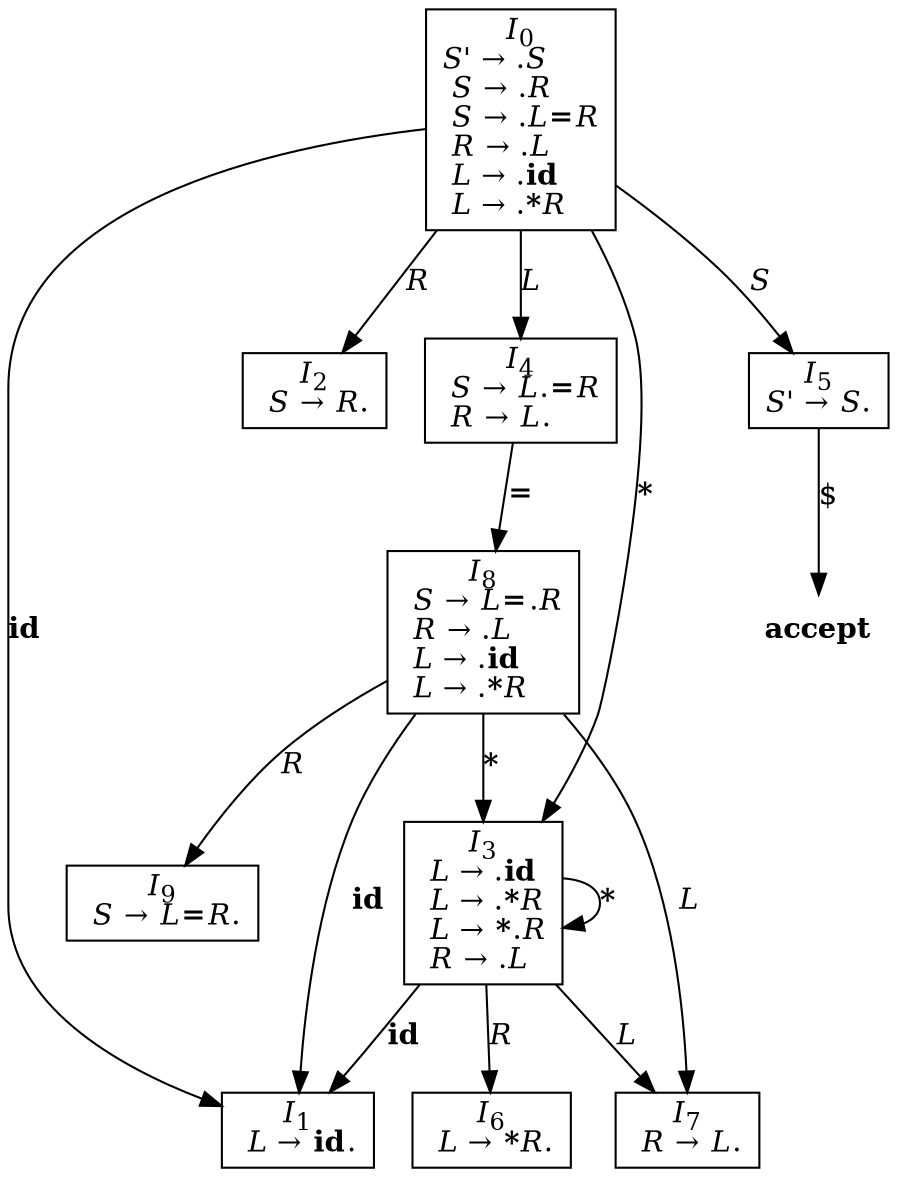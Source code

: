 digraph automaton {
	node [shape=record]
	I0 [label=<<I>I</I><SUB>0</SUB><BR/><I>S'</I> &#8594; .<I>S</I><BR ALIGN="LEFT"/><I> S</I> &#8594; .<I>R</I><BR ALIGN="LEFT"/><I> S</I> &#8594; .<I>L</I><B>=</B><I>R</I><BR ALIGN="LEFT"/><I> R</I> &#8594; .<I>L</I><BR ALIGN="LEFT"/><I> L</I> &#8594; .<B>id</B><BR ALIGN="LEFT"/><I> L</I> &#8594; .<B>*</B><I>R</I><BR ALIGN="LEFT"/>>]
	I1 [label=<<I>I</I><SUB>1</SUB><BR/><I> L</I> &#8594; <B>id</B>.<BR ALIGN="LEFT"/>>]
	I2 [label=<<I>I</I><SUB>2</SUB><BR/><I> S</I> &#8594; <I>R</I>.<BR ALIGN="LEFT"/>>]
	I3 [label=<<I>I</I><SUB>3</SUB><BR/><I> L</I> &#8594; .<B>id</B><BR ALIGN="LEFT"/><I> L</I> &#8594; .<B>*</B><I>R</I><BR ALIGN="LEFT"/><I> L</I> &#8594; <B>*</B>.<I>R</I><BR ALIGN="LEFT"/><I> R</I> &#8594; .<I>L</I><BR ALIGN="LEFT"/>>]
	I4 [label=<<I>I</I><SUB>4</SUB><BR/><I> S</I> &#8594; <I>L</I>.<B>=</B><I>R</I><BR ALIGN="LEFT"/><I> R</I> &#8594; <I>L</I>.<BR ALIGN="LEFT"/>>]
	I5 [label=<<I>I</I><SUB>5</SUB><BR/><I>S'</I> &#8594; <I>S</I>.<BR ALIGN="LEFT"/>>]
	I6 [label=<<I>I</I><SUB>6</SUB><BR/><I> L</I> &#8594; <B>*</B><I>R</I>.<BR ALIGN="LEFT"/>>]
	I7 [label=<<I>I</I><SUB>7</SUB><BR/><I> R</I> &#8594; <I>L</I>.<BR ALIGN="LEFT"/>>]
	I8 [label=<<I>I</I><SUB>8</SUB><BR/><I> S</I> &#8594; <I>L</I><B>=</B>.<I>R</I><BR ALIGN="LEFT"/><I> R</I> &#8594; .<I>L</I><BR ALIGN="LEFT"/><I> L</I> &#8594; .<B>id</B><BR ALIGN="LEFT"/><I> L</I> &#8594; .<B>*</B><I>R</I><BR ALIGN="LEFT"/>>]
	I9 [label=<<I>I</I><SUB>9</SUB><BR/><I> S</I> &#8594; <I>L</I><B>=</B><I>R</I>.<BR ALIGN="LEFT"/>>]
	I0 -> I1 [label=<<B>id</B>>]
	I0 -> I3 [label=<<B>*</B>>]
	I0 -> I2 [label=<<I>R</I>>]
	I0 -> I5 [label=<<I>S</I>>]
	I0 -> I4 [label=<<I>L</I>>]
	I3 -> I1 [label=<<B>id</B>>]
	I3 -> I3 [label=<<B>*</B>>]
	I3 -> I6 [label=<<I>R</I>>]
	I3 -> I7 [label=<<I>L</I>>]
	I4 -> I8 [label=<<B>=</B>>]
	acc [label=<<B>accept</B>> shape=none]
	I5 -> acc [label="$"]
	I8 -> I1 [label=<<B>id</B>>]
	I8 -> I3 [label=<<B>*</B>>]
	I8 -> I9 [label=<<I>R</I>>]
	I8 -> I7 [label=<<I>L</I>>]
}
